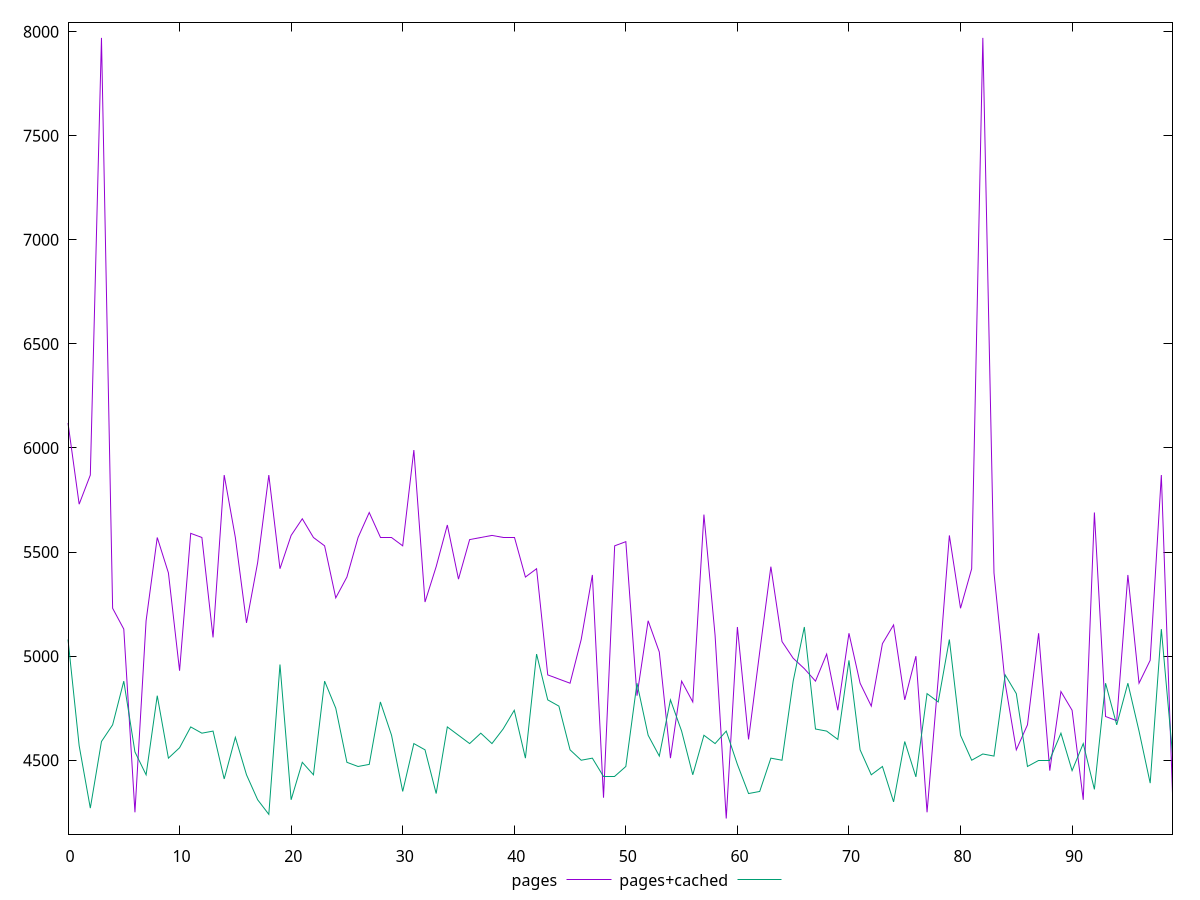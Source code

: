 reset

$pages <<EOF
0 6120
1 5730
2 5870
3 7970
4 5230
5 5130
6 4250
7 5170
8 5570
9 5400
10 4930
11 5590
12 5570
13 5090
14 5870
15 5570
16 5160
17 5450
18 5870
19 5420
20 5580
21 5660
22 5570
23 5530
24 5280
25 5380
26 5570
27 5690
28 5570
29 5570
30 5530
31 5990
32 5260
33 5430
34 5630
35 5370
36 5560
37 5570
38 5580
39 5570
40 5570
41 5380
42 5420
43 4910
44 4890
45 4870
46 5080
47 5390
48 4320
49 5530
50 5550
51 4810
52 5170
53 5020
54 4510
55 4880
56 4780
57 5680
58 5100
59 4220
60 5140
61 4600
62 5020
63 5430
64 5070
65 4990
66 4940
67 4880
68 5010
69 4740
70 5110
71 4870
72 4760
73 5060
74 5150
75 4790
76 5000
77 4250
78 4890
79 5580
80 5230
81 5420
82 7970
83 5400
84 4870
85 4550
86 4670
87 5110
88 4450
89 4830
90 4740
91 4310
92 5690
93 4710
94 4690
95 5390
96 4870
97 4980
98 5870
99 4340
EOF

$pagesCached <<EOF
0 5080
1 4570
2 4270
3 4590
4 4670
5 4880
6 4540
7 4430
8 4810
9 4510
10 4560
11 4660
12 4630
13 4640
14 4410
15 4610
16 4430
17 4310
18 4240
19 4960
20 4310
21 4490
22 4430
23 4880
24 4750
25 4490
26 4470
27 4480
28 4780
29 4620
30 4350
31 4580
32 4550
33 4340
34 4660
35 4620
36 4580
37 4630
38 4580
39 4650
40 4740
41 4510
42 5010
43 4790
44 4760
45 4550
46 4500
47 4510
48 4420
49 4420
50 4470
51 4870
52 4620
53 4520
54 4790
55 4640
56 4430
57 4620
58 4580
59 4640
60 4480
61 4340
62 4350
63 4510
64 4500
65 4880
66 5140
67 4650
68 4640
69 4600
70 4980
71 4550
72 4430
73 4470
74 4300
75 4590
76 4420
77 4820
78 4780
79 5080
80 4620
81 4500
82 4530
83 4520
84 4910
85 4820
86 4470
87 4500
88 4500
89 4630
90 4450
91 4580
92 4360
93 4870
94 4670
95 4870
96 4640
97 4390
98 5130
99 4530
EOF

set key outside below
set xrange [0:99]
set yrange [4145:8045]
set trange [4145:8045]
set terminal svg size 640, 520 enhanced background rgb 'white'
set output "report_00009_2021-02-08T22-37-41.559Z/uses-http2/comparison/line/0_vs_1.svg"

plot $pages title "pages" with line, \
     $pagesCached title "pages+cached" with line

reset
